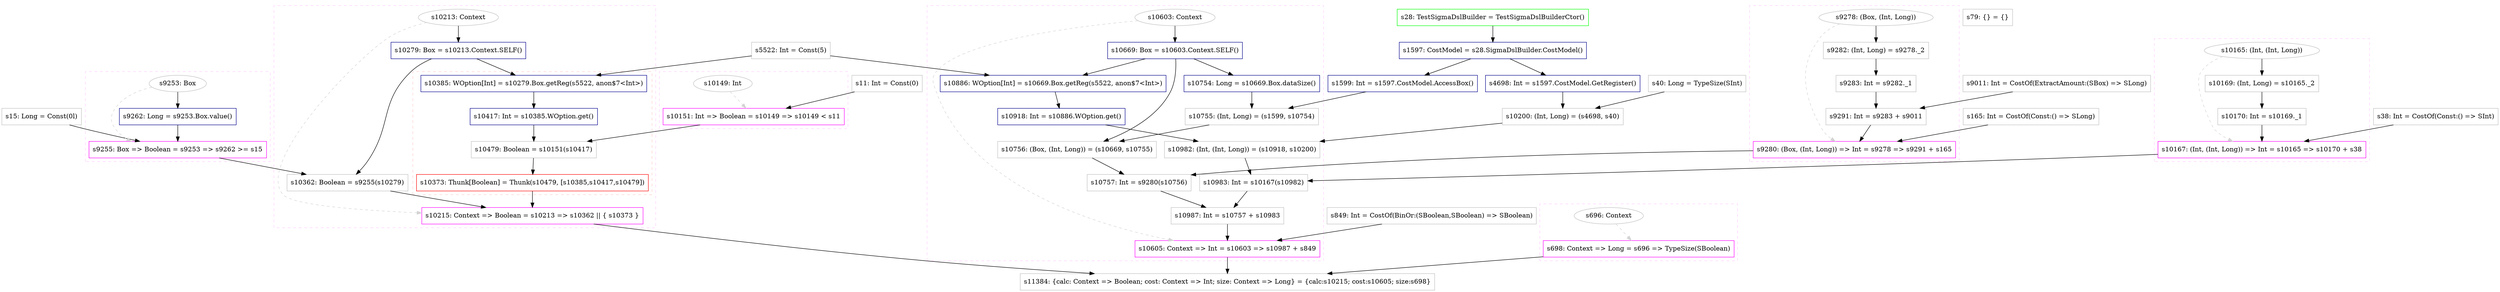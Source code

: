 digraph "lam4" {
concentrate=true
node [style=filled, fillcolor=orangered]

"s15" [
label="s15: Long = Const(0l)"
shape=box, color=gray, tooltip="s15:Long", style=filled, fillcolor=white
]
subgraph cluster_s9255 {
style=dashed; color="#FFCCFF"
"s9253" [
label="s9253: Box"
shape=oval, color=gray, tooltip="s9253:Box", style=filled, fillcolor=white
]
"s9255" [
label="s9255: Box => Boolean = s9253 => s9262 >= s15"
shape=box, color=magenta, tooltip="s9255:Box => Boolean", style=filled, fillcolor=white
]
{rank=source; s9253}
"s9262" [
label="s9262: Long = s9253.Box.value()"
shape=box, color=darkblue, tooltip="s9262:Long", style=filled, fillcolor=white
]
{rank=sink; s9255}
}
"s11" [
label="s11: Int = Const(0)"
shape=box, color=gray, tooltip="s11:Int", style=filled, fillcolor=white
]
subgraph cluster_s10151 {
style=dashed; color="#FFCCFF"
"s10149" [
label="s10149: Int"
shape=oval, color=gray, tooltip="s10149:Int", style=filled, fillcolor=white
]
"s10151" [
label="s10151: Int => Boolean = s10149 => s10149 < s11"
shape=box, color=magenta, tooltip="s10151:Int => Boolean", style=filled, fillcolor=white
]
{rank=source; s10149}
{rank=sink; s10151}
}
"s5522" [
label="s5522: Int = Const(5)"
shape=box, color=gray, tooltip="s5522:Int", style=filled, fillcolor=white
]
subgraph cluster_s10215 {
style=dashed; color="#FFCCFF"
"s10213" [
label="s10213: Context"
shape=oval, color=gray, tooltip="s10213:Context", style=filled, fillcolor=white
]
"s10215" [
label="s10215: Context => Boolean = s10213 => s10362 || { s10373 }"
shape=box, color=magenta, tooltip="s10215:Context => Boolean", style=filled, fillcolor=white
]
{rank=source; s10213}
"s10279" [
label="s10279: Box = s10213.Context.SELF()"
shape=box, color=darkblue, tooltip="s10279:Box", style=filled, fillcolor=white
]
"s10362" [
label="s10362: Boolean = s9255(s10279)"
shape=box, color=gray, tooltip="s10362:Boolean", style=filled, fillcolor=white
]
subgraph cluster_s10373 {
style=dashed; color="#FFCCCC"
"s10373" [
label="s10373: Thunk[Boolean] = Thunk(s10479, [s10385,s10417,s10479])"
shape=box, color=red, tooltip="s10373:Thunk[Boolean]", style=filled, fillcolor=white
]
"s10385" [
label="s10385: WOption[Int] = s10279.Box.getReg(s5522, anon$7<Int>)"
shape=box, color=darkblue, tooltip="s10385:WOption[Int]", style=filled, fillcolor=white
]
"s10417" [
label="s10417: Int = s10385.WOption.get()"
shape=box, color=darkblue, tooltip="s10417:Int", style=filled, fillcolor=white
]
"s10479" [
label="s10479: Boolean = s10151(s10417)"
shape=box, color=gray, tooltip="s10479:Boolean", style=filled, fillcolor=white
]
{rank=sink; s10373}
}
{rank=sink; s10215}
}
"s849" [
label="s849: Int = CostOf(BinOr:(SBoolean,SBoolean) => SBoolean)"
shape=box, color=gray, tooltip="s849:Int", style=filled, fillcolor=white
]
"s28" [
label="s28: TestSigmaDslBuilder = TestSigmaDslBuilderCtor()"
shape=box, color=green, tooltip="s28:TestSigmaDslBuilder", style=filled, fillcolor=white
]
"s1597" [
label="s1597: CostModel = s28.SigmaDslBuilder.CostModel()"
shape=box, color=darkblue, tooltip="s1597:CostModel", style=filled, fillcolor=white
]
"s1599" [
label="s1599: Int = s1597.CostModel.AccessBox()"
shape=box, color=darkblue, tooltip="s1599:Int", style=filled, fillcolor=white
]
"s4698" [
label="s4698: Int = s1597.CostModel.GetRegister()"
shape=box, color=darkblue, tooltip="s4698:Int", style=filled, fillcolor=white
]
"s40" [
label="s40: Long = TypeSize(SInt)"
shape=box, color=gray, tooltip="s40:Long", style=filled, fillcolor=white
]
"s10200" [
label="s10200: (Int, Long) = (s4698, s40)"
shape=box, color=gray, tooltip="s10200:(Int, Long)", style=filled, fillcolor=white
]
"s165" [
label="s165: Int = CostOf(Const:() => SLong)"
shape=box, color=gray, tooltip="s165:Int", style=filled, fillcolor=white
]
"s9011" [
label="s9011: Int = CostOf(ExtractAmount:(SBox) => SLong)"
shape=box, color=gray, tooltip="s9011:Int", style=filled, fillcolor=white
]
subgraph cluster_s9280 {
style=dashed; color="#FFCCFF"
"s9278" [
label="s9278: (Box, (Int, Long))"
shape=oval, color=gray, tooltip="s9278:(Box, (Int, Long))", style=filled, fillcolor=white
]
"s9280" [
label="s9280: (Box, (Int, Long)) => Int = s9278 => s9291 + s165"
shape=box, color=magenta, tooltip="s9280:(Box, (Int, Long)) => Int", style=filled, fillcolor=white
]
{rank=source; s9278}
"s9282" [
label="s9282: (Int, Long) = s9278._2"
shape=box, color=gray, tooltip="s9282:(Int, Long)", style=filled, fillcolor=white
]
"s9283" [
label="s9283: Int = s9282._1"
shape=box, color=gray, tooltip="s9283:Int", style=filled, fillcolor=white
]
"s9291" [
label="s9291: Int = s9283 + s9011"
shape=box, color=gray, tooltip="s9291:Int", style=filled, fillcolor=white
]
{rank=sink; s9280}
}
"s38" [
label="s38: Int = CostOf(Const:() => SInt)"
shape=box, color=gray, tooltip="s38:Int", style=filled, fillcolor=white
]
subgraph cluster_s10167 {
style=dashed; color="#FFCCFF"
"s10165" [
label="s10165: (Int, (Int, Long))"
shape=oval, color=gray, tooltip="s10165:(Int, (Int, Long))", style=filled, fillcolor=white
]
"s10167" [
label="s10167: (Int, (Int, Long)) => Int = s10165 => s10170 + s38"
shape=box, color=magenta, tooltip="s10167:(Int, (Int, Long)) => Int", style=filled, fillcolor=white
]
{rank=source; s10165}
"s10169" [
label="s10169: (Int, Long) = s10165._2"
shape=box, color=gray, tooltip="s10169:(Int, Long)", style=filled, fillcolor=white
]
"s10170" [
label="s10170: Int = s10169._1"
shape=box, color=gray, tooltip="s10170:Int", style=filled, fillcolor=white
]
{rank=sink; s10167}
}
subgraph cluster_s10605 {
style=dashed; color="#FFCCFF"
"s10603" [
label="s10603: Context"
shape=oval, color=gray, tooltip="s10603:Context", style=filled, fillcolor=white
]
"s10605" [
label="s10605: Context => Int = s10603 => s10987 + s849"
shape=box, color=magenta, tooltip="s10605:Context => Int", style=filled, fillcolor=white
]
{rank=source; s10603}
"s10669" [
label="s10669: Box = s10603.Context.SELF()"
shape=box, color=darkblue, tooltip="s10669:Box", style=filled, fillcolor=white
]
"s10754" [
label="s10754: Long = s10669.Box.dataSize()"
shape=box, color=darkblue, tooltip="s10754:Long", style=filled, fillcolor=white
]
"s10755" [
label="s10755: (Int, Long) = (s1599, s10754)"
shape=box, color=gray, tooltip="s10755:(Int, Long)", style=filled, fillcolor=white
]
"s10756" [
label="s10756: (Box, (Int, Long)) = (s10669, s10755)"
shape=box, color=gray, tooltip="s10756:(Box, (Int, Long))", style=filled, fillcolor=white
]
"s10757" [
label="s10757: Int = s9280(s10756)"
shape=box, color=gray, tooltip="s10757:Int", style=filled, fillcolor=white
]
"s10886" [
label="s10886: WOption[Int] = s10669.Box.getReg(s5522, anon$7<Int>)"
shape=box, color=darkblue, tooltip="s10886:WOption[Int]", style=filled, fillcolor=white
]
"s10918" [
label="s10918: Int = s10886.WOption.get()"
shape=box, color=darkblue, tooltip="s10918:Int", style=filled, fillcolor=white
]
"s10982" [
label="s10982: (Int, (Int, Long)) = (s10918, s10200)"
shape=box, color=gray, tooltip="s10982:(Int, (Int, Long))", style=filled, fillcolor=white
]
"s10983" [
label="s10983: Int = s10167(s10982)"
shape=box, color=gray, tooltip="s10983:Int", style=filled, fillcolor=white
]
"s10987" [
label="s10987: Int = s10757 + s10983"
shape=box, color=gray, tooltip="s10987:Int", style=filled, fillcolor=white
]
{rank=sink; s10605}
}
subgraph cluster_s698 {
style=dashed; color="#FFCCFF"
"s696" [
label="s696: Context"
shape=oval, color=gray, tooltip="s696:Context", style=filled, fillcolor=white
]
"s698" [
label="s698: Context => Long = s696 => TypeSize(SBoolean)"
shape=box, color=magenta, tooltip="s698:Context => Long", style=filled, fillcolor=white
]
{rank=source; s696}
{rank=sink; s698}
}
"s11384" [
label="s11384: {calc: Context => Boolean; cost: Context => Int; size: Context => Long} = {calc:s10215; cost:s10605; size:s698}"
shape=box, color=gray, tooltip="s11384:{calc: Context => Boolean; cost: Context => Int; size: Context => Long}", style=filled, fillcolor=white
]
"s79" [
label="s79: {} = {}"
shape=box, color=gray, tooltip="s79:{}", style=filled, fillcolor=white
]
"s10479" -> "s10373" [style=solid]
"s10757" -> "s10987" [style=solid]
"s10983" -> "s10987" [style=solid]
"s10669" -> "s10886" [style=solid]
"s5522" -> "s10886" [style=solid]
"s696" -> "s698" [style=dashed, color=lightgray, weight=0]
"s10169" -> "s10170" [style=solid]
"s10918" -> "s10982" [style=solid]
"s10200" -> "s10982" [style=solid]
"s9282" -> "s9283" [style=solid]
"s10886" -> "s10918" [style=solid]
"s9280" -> "s10757" [style=solid]
"s10756" -> "s10757" [style=solid]
"s9253" -> "s9255" [style=dashed, color=lightgray, weight=0]
"s9262" -> "s9255" [style=solid]
"s15" -> "s9255" [style=solid]
"s10215" -> "s11384" [style=solid]
"s10605" -> "s11384" [style=solid]
"s698" -> "s11384" [style=solid]
"s9255" -> "s10362" [style=solid]
"s10279" -> "s10362" [style=solid]
"s10669" -> "s10756" [style=solid]
"s10755" -> "s10756" [style=solid]
"s9283" -> "s9291" [style=solid]
"s9011" -> "s9291" [style=solid]
"s1597" -> "s1599" [style=solid]
"s10167" -> "s10983" [style=solid]
"s10982" -> "s10983" [style=solid]
"s4698" -> "s10200" [style=solid]
"s40" -> "s10200" [style=solid]
"s10213" -> "s10215" [style=dashed, color=lightgray, weight=0]
"s10362" -> "s10215" [style=solid]
"s10373" -> "s10215" [style=solid]
"s10149" -> "s10151" [style=dashed, color=lightgray, weight=0]
"s10149" -> "s10151" [style=solid]
"s11" -> "s10151" [style=solid]
"s10213" -> "s10279" [style=solid]
"s10279" -> "s10385" [style=solid]
"s5522" -> "s10385" [style=solid]
"s9278" -> "s9280" [style=dashed, color=lightgray, weight=0]
"s9291" -> "s9280" [style=solid]
"s165" -> "s9280" [style=solid]
"s1599" -> "s10755" [style=solid]
"s10754" -> "s10755" [style=solid]
"s10385" -> "s10417" [style=solid]
"s10669" -> "s10754" [style=solid]
"s1597" -> "s4698" [style=solid]
"s10151" -> "s10479" [style=solid]
"s10417" -> "s10479" [style=solid]
"s10165" -> "s10169" [style=solid]
"s10603" -> "s10605" [style=dashed, color=lightgray, weight=0]
"s10987" -> "s10605" [style=solid]
"s849" -> "s10605" [style=solid]
"s10165" -> "s10167" [style=dashed, color=lightgray, weight=0]
"s10170" -> "s10167" [style=solid]
"s38" -> "s10167" [style=solid]
"s9253" -> "s9262" [style=solid]
"s9278" -> "s9282" [style=solid]
"s28" -> "s1597" [style=solid]
"s10603" -> "s10669" [style=solid]
}
